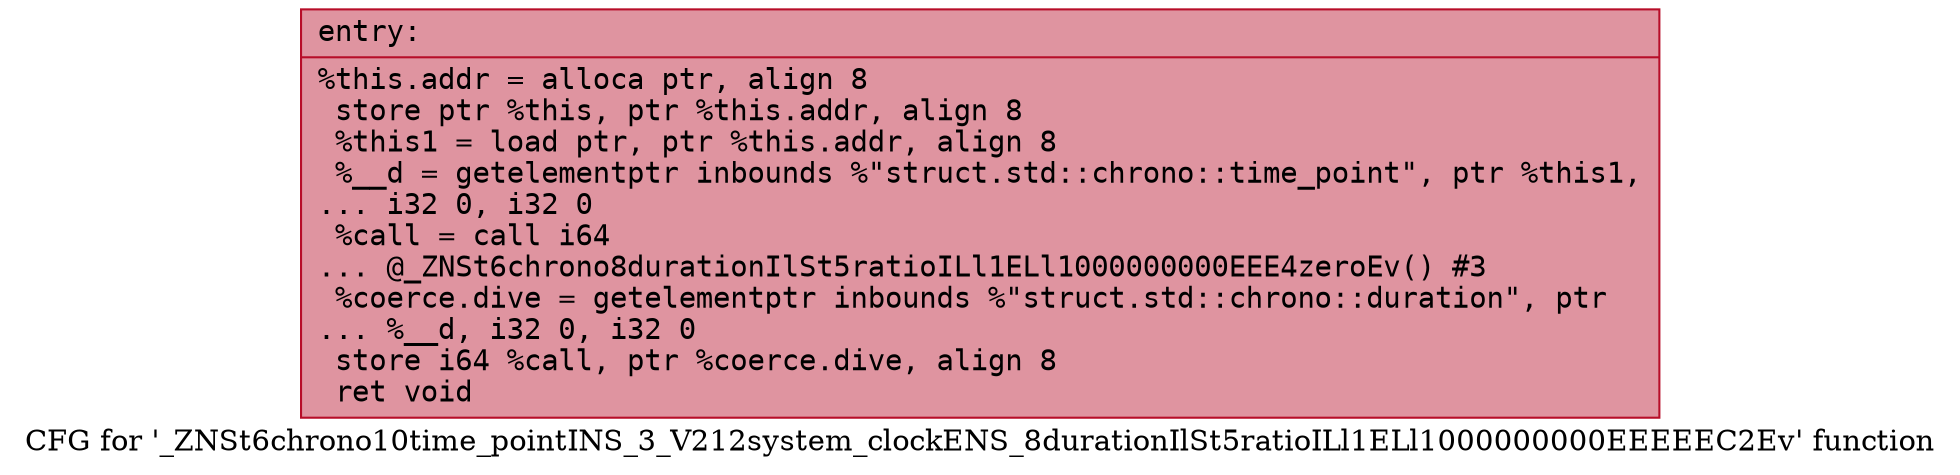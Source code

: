 digraph "CFG for '_ZNSt6chrono10time_pointINS_3_V212system_clockENS_8durationIlSt5ratioILl1ELl1000000000EEEEEC2Ev' function" {
	label="CFG for '_ZNSt6chrono10time_pointINS_3_V212system_clockENS_8durationIlSt5ratioILl1ELl1000000000EEEEEC2Ev' function";

	Node0x5642719eafa0 [shape=record,color="#b70d28ff", style=filled, fillcolor="#b70d2870" fontname="Courier",label="{entry:\l|  %this.addr = alloca ptr, align 8\l  store ptr %this, ptr %this.addr, align 8\l  %this1 = load ptr, ptr %this.addr, align 8\l  %__d = getelementptr inbounds %\"struct.std::chrono::time_point\", ptr %this1,\l... i32 0, i32 0\l  %call = call i64\l... @_ZNSt6chrono8durationIlSt5ratioILl1ELl1000000000EEE4zeroEv() #3\l  %coerce.dive = getelementptr inbounds %\"struct.std::chrono::duration\", ptr\l... %__d, i32 0, i32 0\l  store i64 %call, ptr %coerce.dive, align 8\l  ret void\l}"];
}

